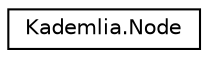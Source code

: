 digraph "Graphical Class Hierarchy"
{
 // LATEX_PDF_SIZE
  edge [fontname="Helvetica",fontsize="10",labelfontname="Helvetica",labelfontsize="10"];
  node [fontname="Helvetica",fontsize="10",shape=record];
  rankdir="LR";
  Node0 [label="Kademlia.Node",height=0.2,width=0.4,color="black", fillcolor="white", style="filled",URL="$classKademlia_1_1Node.html",tooltip=" "];
}
